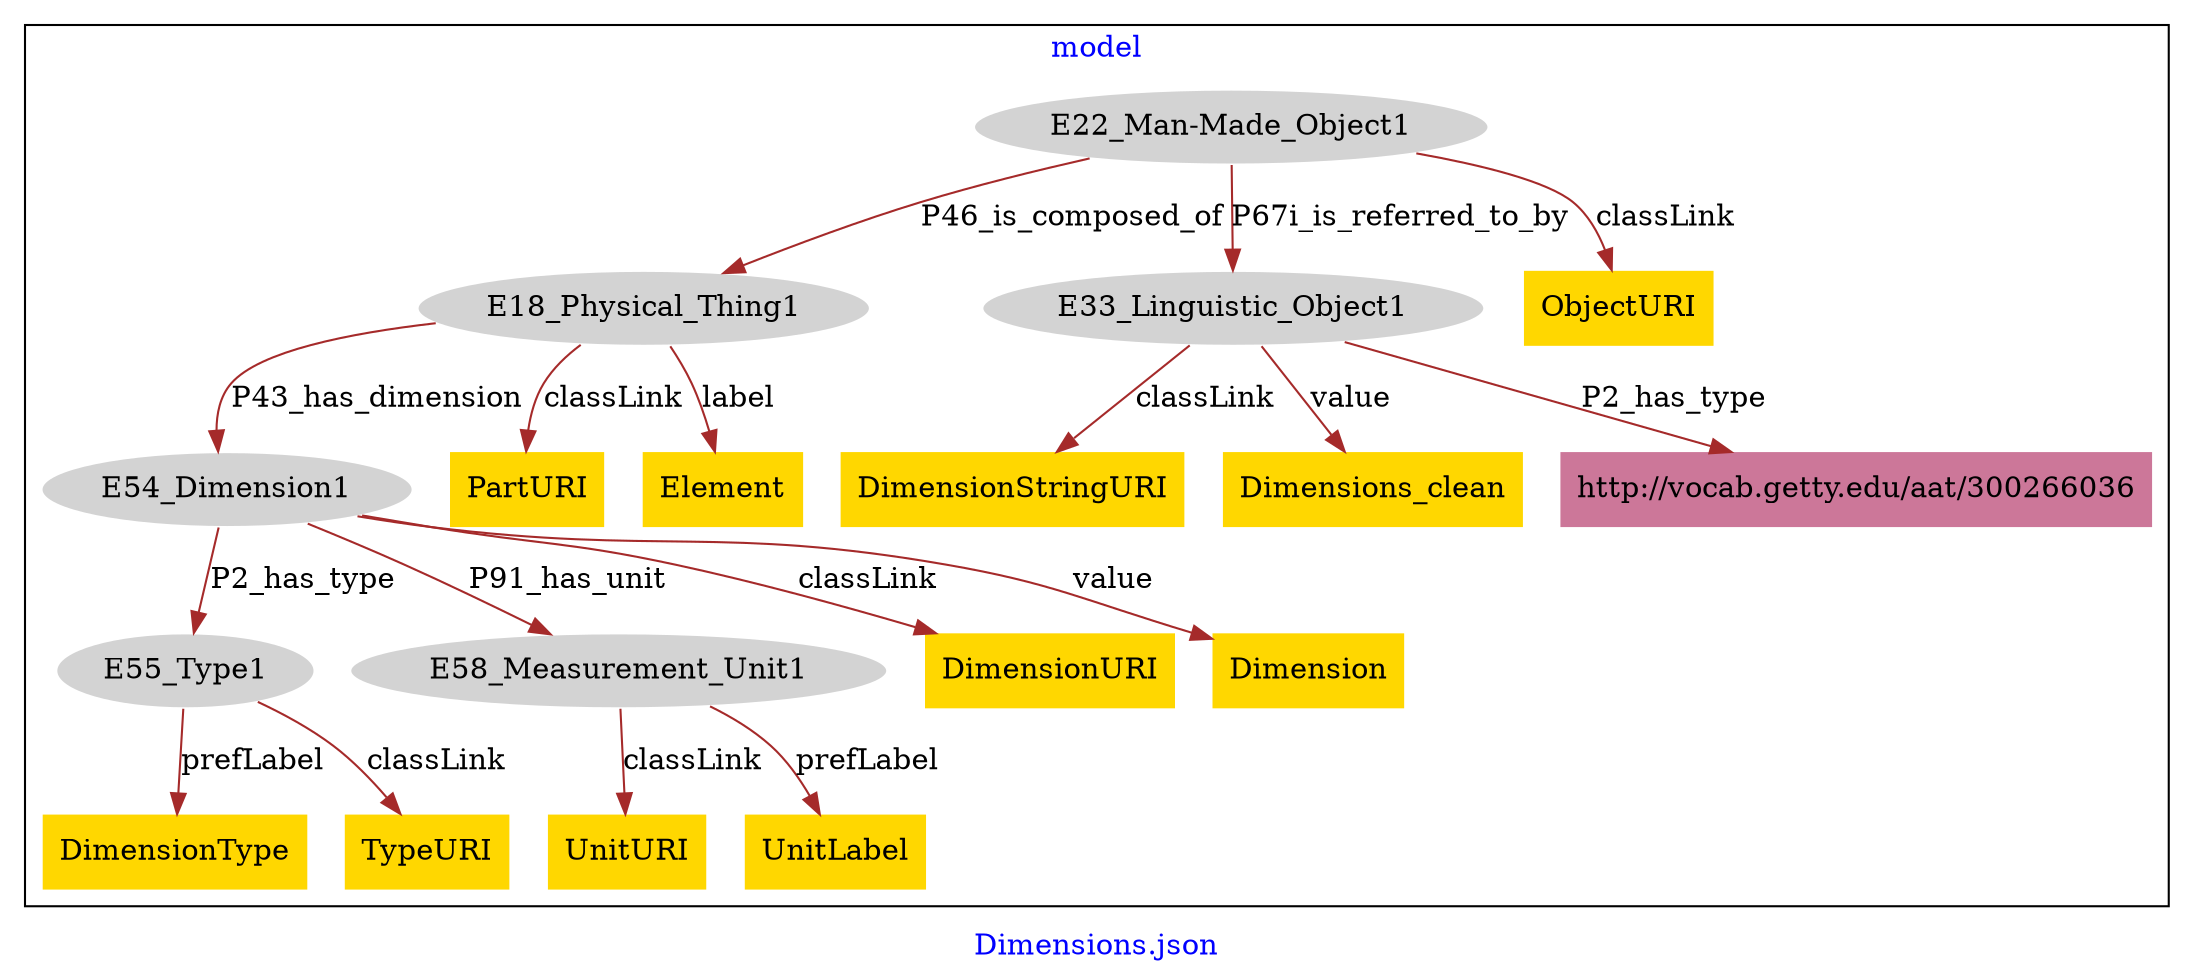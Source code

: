 digraph n0 {
fontcolor="blue"
remincross="true"
label="Dimensions.json"
subgraph cluster {
label="model"
n2[style="filled",color="white",fillcolor="lightgray",label="E18_Physical_Thing1"];
n3[style="filled",color="white",fillcolor="lightgray",label="E54_Dimension1"];
n4[style="filled",color="white",fillcolor="lightgray",label="E22_Man-Made_Object1"];
n5[style="filled",color="white",fillcolor="lightgray",label="E33_Linguistic_Object1"];
n6[style="filled",color="white",fillcolor="lightgray",label="E55_Type1"];
n7[style="filled",color="white",fillcolor="lightgray",label="E58_Measurement_Unit1"];
n8[shape="plaintext",style="filled",fillcolor="gold",label="PartURI"];
n9[shape="plaintext",style="filled",fillcolor="gold",label="DimensionType"];
n10[shape="plaintext",style="filled",fillcolor="gold",label="DimensionURI"];
n11[shape="plaintext",style="filled",fillcolor="gold",label="TypeURI"];
n12[shape="plaintext",style="filled",fillcolor="gold",label="ObjectURI"];
n13[shape="plaintext",style="filled",fillcolor="gold",label="Element"];
n14[shape="plaintext",style="filled",fillcolor="gold",label="Dimension"];
n15[shape="plaintext",style="filled",fillcolor="gold",label="UnitURI"];
n16[shape="plaintext",style="filled",fillcolor="gold",label="DimensionStringURI"];
n17[shape="plaintext",style="filled",fillcolor="gold",label="UnitLabel"];
n18[shape="plaintext",style="filled",fillcolor="gold",label="Dimensions_clean"];
n19[shape="plaintext",style="filled",fillcolor="#CC7799",label="http://vocab.getty.edu/aat/300266036"];
}
n2 -> n3[color="brown",fontcolor="black",label="P43_has_dimension"]
n4 -> n2[color="brown",fontcolor="black",label="P46_is_composed_of"]
n4 -> n5[color="brown",fontcolor="black",label="P67i_is_referred_to_by"]
n3 -> n6[color="brown",fontcolor="black",label="P2_has_type"]
n3 -> n7[color="brown",fontcolor="black",label="P91_has_unit"]
n2 -> n8[color="brown",fontcolor="black",label="classLink"]
n6 -> n9[color="brown",fontcolor="black",label="prefLabel"]
n3 -> n10[color="brown",fontcolor="black",label="classLink"]
n6 -> n11[color="brown",fontcolor="black",label="classLink"]
n4 -> n12[color="brown",fontcolor="black",label="classLink"]
n2 -> n13[color="brown",fontcolor="black",label="label"]
n3 -> n14[color="brown",fontcolor="black",label="value"]
n7 -> n15[color="brown",fontcolor="black",label="classLink"]
n5 -> n16[color="brown",fontcolor="black",label="classLink"]
n7 -> n17[color="brown",fontcolor="black",label="prefLabel"]
n5 -> n18[color="brown",fontcolor="black",label="value"]
n5 -> n19[color="brown",fontcolor="black",label="P2_has_type"]
}

